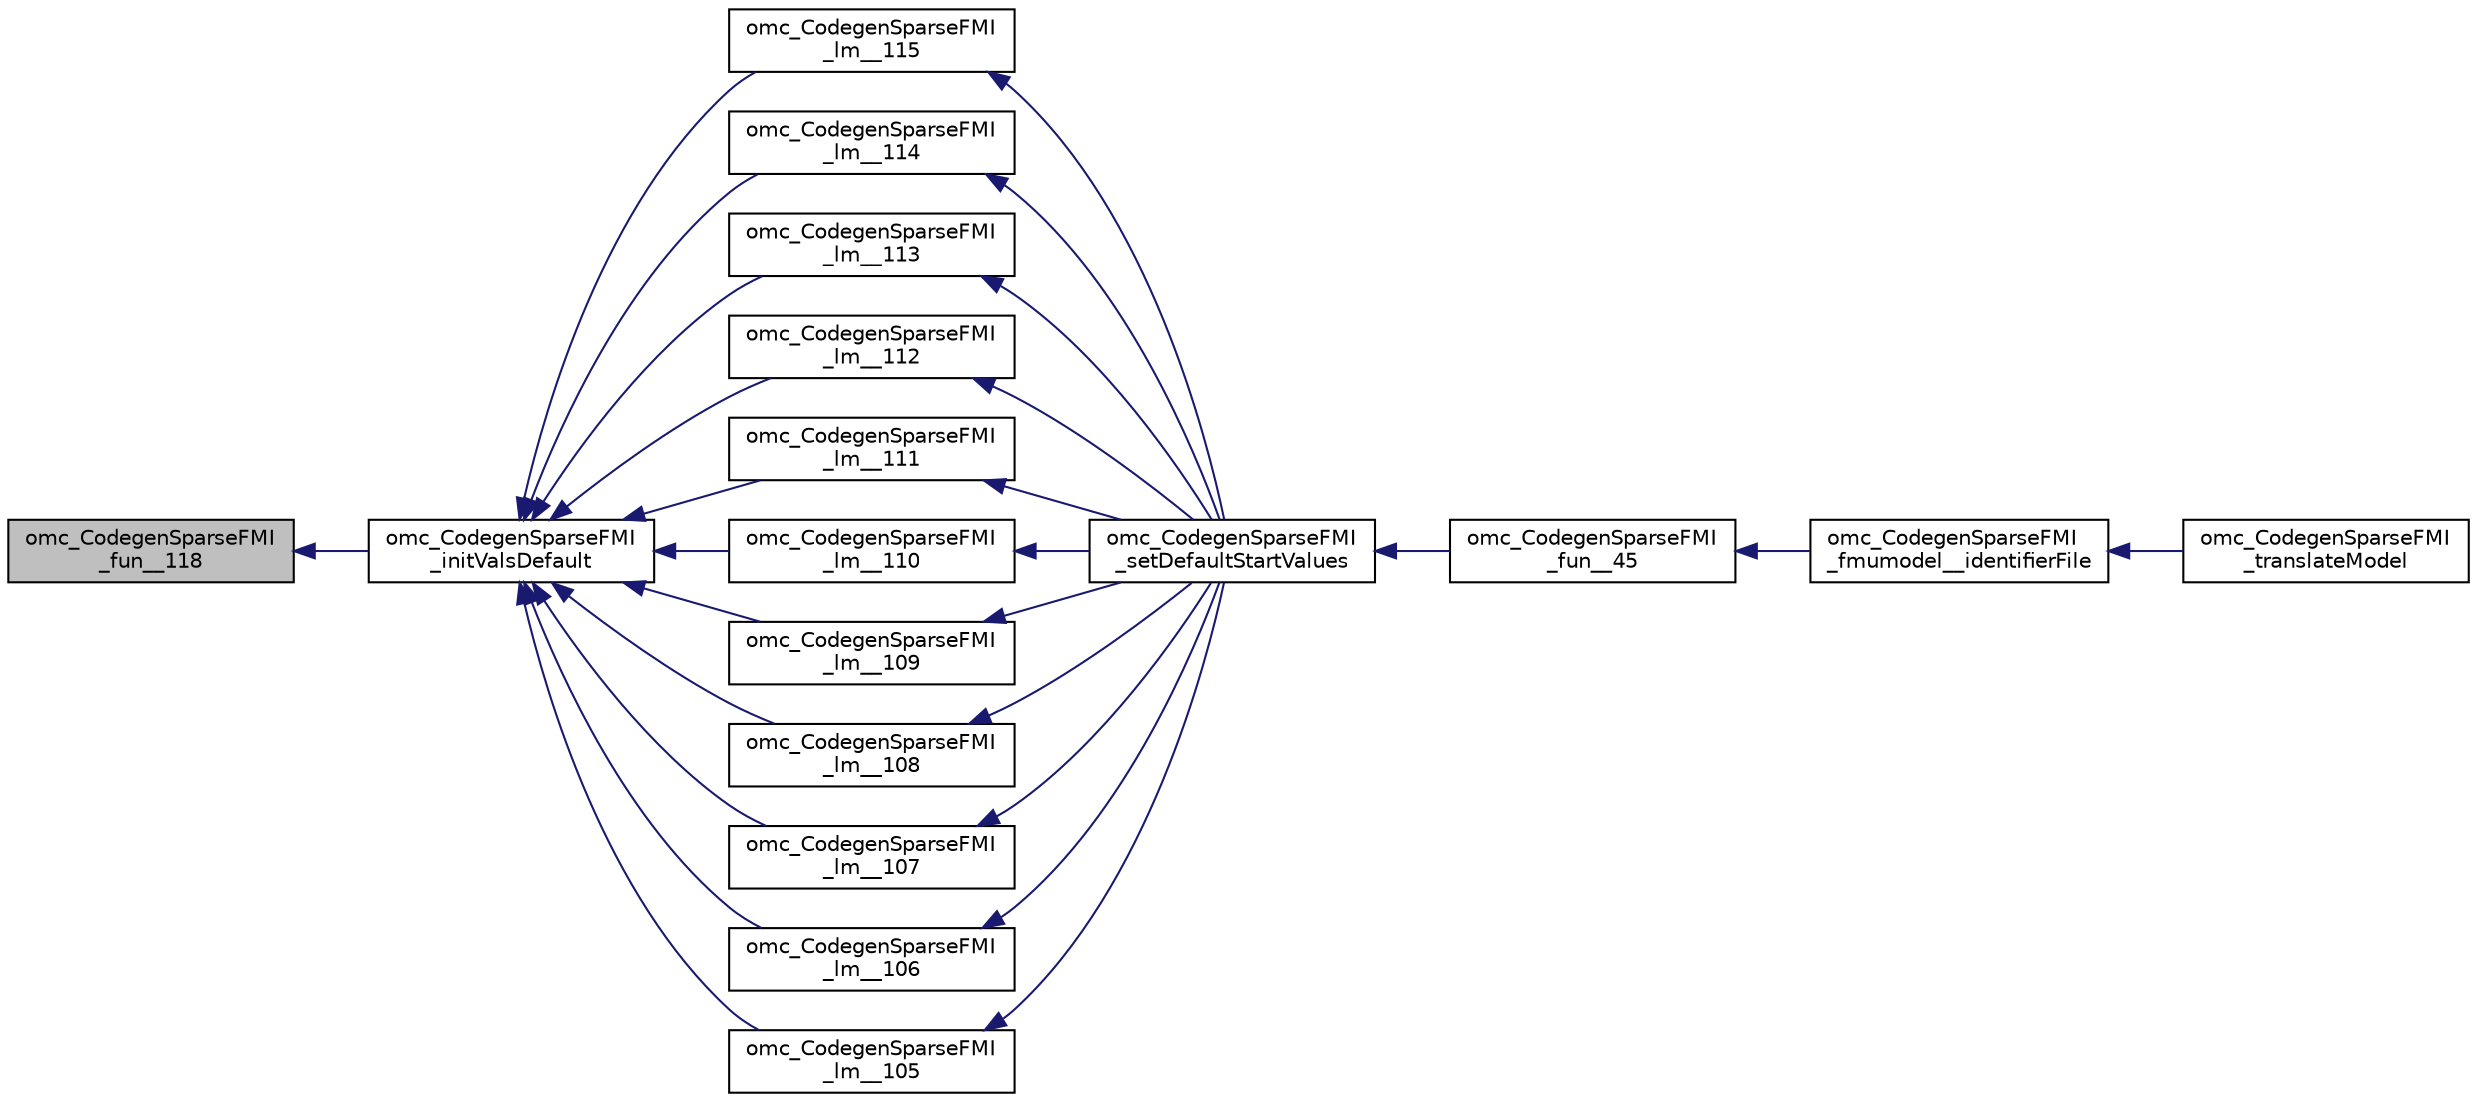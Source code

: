 digraph "omc_CodegenSparseFMI_fun__118"
{
  edge [fontname="Helvetica",fontsize="10",labelfontname="Helvetica",labelfontsize="10"];
  node [fontname="Helvetica",fontsize="10",shape=record];
  rankdir="LR";
  Node89883 [label="omc_CodegenSparseFMI\l_fun__118",height=0.2,width=0.4,color="black", fillcolor="grey75", style="filled", fontcolor="black"];
  Node89883 -> Node89884 [dir="back",color="midnightblue",fontsize="10",style="solid",fontname="Helvetica"];
  Node89884 [label="omc_CodegenSparseFMI\l_initValsDefault",height=0.2,width=0.4,color="black", fillcolor="white", style="filled",URL="$da/d88/_codegen_sparse_f_m_i_8h.html#acbc35cefa949f8b0991c63c6ceca1a11"];
  Node89884 -> Node89885 [dir="back",color="midnightblue",fontsize="10",style="solid",fontname="Helvetica"];
  Node89885 [label="omc_CodegenSparseFMI\l_lm__115",height=0.2,width=0.4,color="black", fillcolor="white", style="filled",URL="$d1/d2e/_codegen_sparse_f_m_i_8c.html#ad841d9cbdcbdf46fba9091513b1ea010"];
  Node89885 -> Node89886 [dir="back",color="midnightblue",fontsize="10",style="solid",fontname="Helvetica"];
  Node89886 [label="omc_CodegenSparseFMI\l_setDefaultStartValues",height=0.2,width=0.4,color="black", fillcolor="white", style="filled",URL="$da/d88/_codegen_sparse_f_m_i_8h.html#a0a11add93aa4d801f46d1d07f9430411"];
  Node89886 -> Node89887 [dir="back",color="midnightblue",fontsize="10",style="solid",fontname="Helvetica"];
  Node89887 [label="omc_CodegenSparseFMI\l_fun__45",height=0.2,width=0.4,color="black", fillcolor="white", style="filled",URL="$d1/d2e/_codegen_sparse_f_m_i_8c.html#a33c397eee4567dbaf5269d88f9ea50f2"];
  Node89887 -> Node89888 [dir="back",color="midnightblue",fontsize="10",style="solid",fontname="Helvetica"];
  Node89888 [label="omc_CodegenSparseFMI\l_fmumodel__identifierFile",height=0.2,width=0.4,color="black", fillcolor="white", style="filled",URL="$da/d88/_codegen_sparse_f_m_i_8h.html#a0d704247081fbb1f268bdd5ae5d7f3f3"];
  Node89888 -> Node89889 [dir="back",color="midnightblue",fontsize="10",style="solid",fontname="Helvetica"];
  Node89889 [label="omc_CodegenSparseFMI\l_translateModel",height=0.2,width=0.4,color="black", fillcolor="white", style="filled",URL="$da/d88/_codegen_sparse_f_m_i_8h.html#a6e115544fcae7968ab9fa00a0ea17b1d"];
  Node89884 -> Node89890 [dir="back",color="midnightblue",fontsize="10",style="solid",fontname="Helvetica"];
  Node89890 [label="omc_CodegenSparseFMI\l_lm__114",height=0.2,width=0.4,color="black", fillcolor="white", style="filled",URL="$d1/d2e/_codegen_sparse_f_m_i_8c.html#a0ac723443b6733779b127e8622c2f0ec"];
  Node89890 -> Node89886 [dir="back",color="midnightblue",fontsize="10",style="solid",fontname="Helvetica"];
  Node89884 -> Node89891 [dir="back",color="midnightblue",fontsize="10",style="solid",fontname="Helvetica"];
  Node89891 [label="omc_CodegenSparseFMI\l_lm__113",height=0.2,width=0.4,color="black", fillcolor="white", style="filled",URL="$d1/d2e/_codegen_sparse_f_m_i_8c.html#afaef01f798f4e01e3a3437387eea54df"];
  Node89891 -> Node89886 [dir="back",color="midnightblue",fontsize="10",style="solid",fontname="Helvetica"];
  Node89884 -> Node89892 [dir="back",color="midnightblue",fontsize="10",style="solid",fontname="Helvetica"];
  Node89892 [label="omc_CodegenSparseFMI\l_lm__112",height=0.2,width=0.4,color="black", fillcolor="white", style="filled",URL="$d1/d2e/_codegen_sparse_f_m_i_8c.html#ae895360a2b0944e2e43cddf6292b30e3"];
  Node89892 -> Node89886 [dir="back",color="midnightblue",fontsize="10",style="solid",fontname="Helvetica"];
  Node89884 -> Node89893 [dir="back",color="midnightblue",fontsize="10",style="solid",fontname="Helvetica"];
  Node89893 [label="omc_CodegenSparseFMI\l_lm__111",height=0.2,width=0.4,color="black", fillcolor="white", style="filled",URL="$d1/d2e/_codegen_sparse_f_m_i_8c.html#a349a1dc156187b7d0f9a95ac5b772018"];
  Node89893 -> Node89886 [dir="back",color="midnightblue",fontsize="10",style="solid",fontname="Helvetica"];
  Node89884 -> Node89894 [dir="back",color="midnightblue",fontsize="10",style="solid",fontname="Helvetica"];
  Node89894 [label="omc_CodegenSparseFMI\l_lm__110",height=0.2,width=0.4,color="black", fillcolor="white", style="filled",URL="$d1/d2e/_codegen_sparse_f_m_i_8c.html#a6987f3eeb9edb7df47eff429375fd3d2"];
  Node89894 -> Node89886 [dir="back",color="midnightblue",fontsize="10",style="solid",fontname="Helvetica"];
  Node89884 -> Node89895 [dir="back",color="midnightblue",fontsize="10",style="solid",fontname="Helvetica"];
  Node89895 [label="omc_CodegenSparseFMI\l_lm__109",height=0.2,width=0.4,color="black", fillcolor="white", style="filled",URL="$d1/d2e/_codegen_sparse_f_m_i_8c.html#af5a6a4007821aeb8caeb8787a9e97a42"];
  Node89895 -> Node89886 [dir="back",color="midnightblue",fontsize="10",style="solid",fontname="Helvetica"];
  Node89884 -> Node89896 [dir="back",color="midnightblue",fontsize="10",style="solid",fontname="Helvetica"];
  Node89896 [label="omc_CodegenSparseFMI\l_lm__108",height=0.2,width=0.4,color="black", fillcolor="white", style="filled",URL="$d1/d2e/_codegen_sparse_f_m_i_8c.html#a4417d24177f4795f1e65dc517cd9ef90"];
  Node89896 -> Node89886 [dir="back",color="midnightblue",fontsize="10",style="solid",fontname="Helvetica"];
  Node89884 -> Node89897 [dir="back",color="midnightblue",fontsize="10",style="solid",fontname="Helvetica"];
  Node89897 [label="omc_CodegenSparseFMI\l_lm__107",height=0.2,width=0.4,color="black", fillcolor="white", style="filled",URL="$d1/d2e/_codegen_sparse_f_m_i_8c.html#a9e611ca4814a0ab51ddf9dfdc0ac7031"];
  Node89897 -> Node89886 [dir="back",color="midnightblue",fontsize="10",style="solid",fontname="Helvetica"];
  Node89884 -> Node89898 [dir="back",color="midnightblue",fontsize="10",style="solid",fontname="Helvetica"];
  Node89898 [label="omc_CodegenSparseFMI\l_lm__106",height=0.2,width=0.4,color="black", fillcolor="white", style="filled",URL="$d1/d2e/_codegen_sparse_f_m_i_8c.html#a3b5b1eea1d15b74170ac7545dfe7e899"];
  Node89898 -> Node89886 [dir="back",color="midnightblue",fontsize="10",style="solid",fontname="Helvetica"];
  Node89884 -> Node89899 [dir="back",color="midnightblue",fontsize="10",style="solid",fontname="Helvetica"];
  Node89899 [label="omc_CodegenSparseFMI\l_lm__105",height=0.2,width=0.4,color="black", fillcolor="white", style="filled",URL="$d1/d2e/_codegen_sparse_f_m_i_8c.html#a6ee30d9619cc59fd36ce4118b8dec235"];
  Node89899 -> Node89886 [dir="back",color="midnightblue",fontsize="10",style="solid",fontname="Helvetica"];
}
